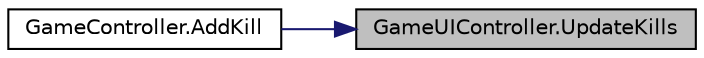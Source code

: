 digraph "GameUIController.UpdateKills"
{
 // INTERACTIVE_SVG=YES
 // LATEX_PDF_SIZE
  edge [fontname="Helvetica",fontsize="10",labelfontname="Helvetica",labelfontsize="10"];
  node [fontname="Helvetica",fontsize="10",shape=record];
  rankdir="RL";
  Node1 [label="GameUIController.UpdateKills",height=0.2,width=0.4,color="black", fillcolor="grey75", style="filled", fontcolor="black",tooltip=" "];
  Node1 -> Node2 [dir="back",color="midnightblue",fontsize="10",style="solid",fontname="Helvetica"];
  Node2 [label="GameController.AddKill",height=0.2,width=0.4,color="black", fillcolor="white", style="filled",URL="$class_game_controller.html#a7a0ba825184823ead17a974387541276",tooltip="One of the players killed another."];
}
